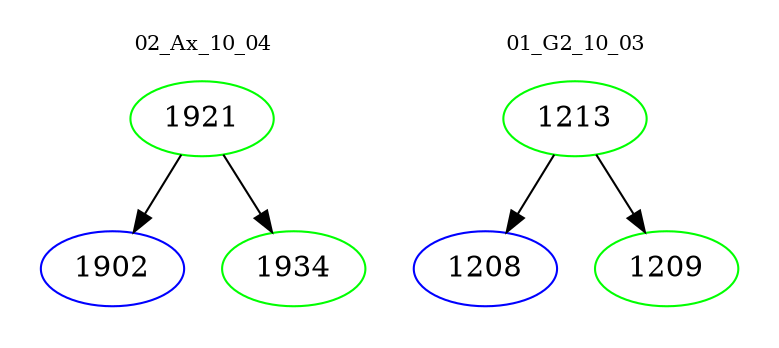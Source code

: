 digraph{
subgraph cluster_0 {
color = white
label = "02_Ax_10_04";
fontsize=10;
T0_1921 [label="1921", color="green"]
T0_1921 -> T0_1902 [color="black"]
T0_1902 [label="1902", color="blue"]
T0_1921 -> T0_1934 [color="black"]
T0_1934 [label="1934", color="green"]
}
subgraph cluster_1 {
color = white
label = "01_G2_10_03";
fontsize=10;
T1_1213 [label="1213", color="green"]
T1_1213 -> T1_1208 [color="black"]
T1_1208 [label="1208", color="blue"]
T1_1213 -> T1_1209 [color="black"]
T1_1209 [label="1209", color="green"]
}
}
